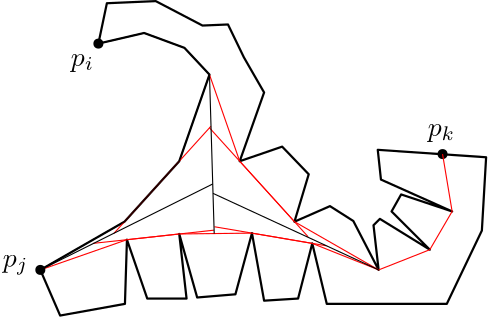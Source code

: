 <?xml version="1.0"?>
<!DOCTYPE ipe SYSTEM "ipe.dtd">
<ipe version="70000" creator="ipe6upgrade">
<info created="D:20081118184236" modified="D:20081118185732"/>
<ipestyle name="ipe6">
<color name="red" value="1 0 0"/>
<color name="green" value="0 1 0"/>
<color name="blue" value="0 0 1"/>
<color name="yellow" value="1 1 0"/>
<color name="gray1" value="0.125"/>
<color name="gray2" value="0.25"/>
<color name="gray3" value="0.375"/>
<color name="gray4" value="0.5"/>
<color name="gray5" value="0.625"/>
<color name="gray6" value="0.75"/>
<color name="gray7" value="0.875"/>
<dashstyle name="dashed" value="[4] 0"/>
<dashstyle name="dotted" value="[1 3] 0"/>
<dashstyle name="dash dotted" value="[4 2 1 2] 0"/>
<dashstyle name="dash dot dotted" value="[4 2 1 2 1 2] 0"/>
<pen name="heavier" value="0.8"/>
<pen name="fat" value="1.2"/>
<pen name="ultrafat" value="2"/>
<textsize name="large" value="\large"/>
<textsize name="Large" value="\Large"/>
<textsize name="LARGE" value="\LARGE"/>
<textsize name="huge" value="\huge"/>
<textsize name="Huge" value="\Huge"/>
<textsize name="small" value="\small"/>
<textsize name="footnote" value="\footnotesize"/>
<textsize name="tiny" value="\tiny"/>
<symbolsize name="small" value="2"/>
<symbolsize name="tiny" value="1.1"/>
<symbolsize name="large" value="5"/>
<arrowsize name="small" value="5"/>
<arrowsize name="tiny" value="3"/>
<arrowsize name="large" value="10"/>
<symbol name="mark/circle(sx)" transformations="translations">
<path fill="sym-stroke">
0.6 0 0 0.6 0 0 e 0.4 0 0 0.4 0 0 e
</path></symbol>
<symbol name="mark/disk(sx)" transformations="translations">
<path fill="sym-stroke">
0.6 0 0 0.6 0 0 e
</path></symbol>
<symbol name="mark/fdisk(sfx)" transformations="translations">
<group><path fill="sym-stroke" fillrule="eofill">
0.6 0 0 0.6 0 0 e 0.4 0 0 0.4 0 0 e
</path><path fill="sym-fill">
0.4 0 0 0.4 0 0 e
</path></group></symbol>
<symbol name="mark/box(sx)" transformations="translations">
<path fill="sym-stroke" fillrule="eofill">
-0.6 -0.6 m 0.6 -0.6 l 0.6 0.6 l -0.6 0.6 l h -0.4 -0.4 m 0.4 -0.4 l 0.4 0.4 l -0.4 0.4 l h</path></symbol>
<symbol name="mark/square(sx)" transformations="translations">
<path fill="sym-stroke">
-0.6 -0.6 m 0.6 -0.6 l 0.6 0.6 l -0.6 0.6 l h</path></symbol>
<symbol name="mark/fsquare(sfx)" transformations="translations">
<group><path fill="sym-stroke" fillrule="eofill">
-0.6 -0.6 m 0.6 -0.6 l 0.6 0.6 l -0.6 0.6 l h-0.4 -0.4 m 0.4 -0.4 l 0.4 0.4 l -0.4 0.4 l h</path><path fill="sym-fill">
-0.4 -0.4 m 0.4 -0.4 l 0.4 0.4 l -0.4 0.4 l h</path></group></symbol>
<symbol name="mark/cross(sx)" transformations="translations">
<group><path fill="sym-stroke">
-0.43 -0.57 m 0.57 0.43 l 0.43 0.57 l -0.57 -0.43 l h</path><path fill="sym-stroke">
-0.43 0.57 m 0.57 -0.43 l 0.43 -0.57 l -0.57 0.43 l h</path>
</group></symbol>
<textstyle name="center" begin="\begin{center}"
end="\end{center}"/>
<textstyle name="itemize" begin="\begin{itemize}"
end="\end{itemize}"/>
<textstyle name="item" begin="\begin{itemize}\item{}"
end="\end{itemize}"/>
</ipestyle>
<page>
<layer name="alpha"/>
<view layers="alpha" active="alpha"/>
<path layer="alpha" stroke="red" pen="normal" matrix="1.80446 0 0 1.80446 -246.124 -352.979">
312.062 432.031 m
292.352 453.8 l
</path>
<path stroke="red" pen="normal" matrix="1.85605 0 0 1.85605 -267.561 -364.016">
296.765 427.913 m
318.475 424.22 l
</path>
<path stroke="red" pen="normal" matrix="2.31198 0 0 2.31198 -342.523 -559.664">
251.757 425.56 m
270.584 427.619 l
</path>
<path stroke="black" pen="heavier">
241.476 496.145 m
257.92 499.97 l
272.452 494.616 l
281.468 484.982 l
270.584 453.8 l
250.874 432.031 l
220.575 414.675 l
227.708 398.246 l
251.036 402.453 l
251.757 425.56 l
259.067 404.365 l
273.216 404.365 l
270.584 427.619 l
277.041 404.747 l
290.808 405.894 l
296.765 427.913 l
301.133 403.6 l
313.37 404.365 l
318.475 424.22 l
323.696 402.453 l
366.909 402.453 l
379.529 428.84 l
381.059 455.227 l
342.052 457.903 l
343.199 447.196 l
368.821 435.723 l
350.465 441.842 l
347.023 435.723 l
360.79 421.956 l
342.817 433.046 l
340.522 430.752 l
342.361 414.675 l
333.256 432.281 l
324.843 437.635 l
312.062 432.031 l
317.195 449.108 l
307.634 459.051 l
292.352 453.8 l
301.133 478.554 l
293.867 491.174 l
288.131 503.029 l
278.953 502.647 l
262.126 511.442 l
244.535 510.677 l
h
</path>
<path stroke="red" pen="normal" matrix="1.76991 0 0 1.76991 -196.924 -336.793">
250.874 432.031 m
270.584 453.8 l
</path>
<path stroke="red" pen="normal" matrix="-1 0 0 1 562.936 -0.000434535">
281.468 484.982 m
270.584 453.8 l
250.874 432.031 l
220.575 414.675 l
</path>
<path stroke="black" pen="normal">
281.468 484.982 m
270.584 453.8 l
250.874 432.031 l
220.575 414.675 l
</path>
<path stroke="red" pen="normal">
220.575 414.675 m
251.757 425.56 l
270.584 427.619 l
296.765 427.913 l
318.475 424.22 l
342.361 414.675 l
</path>
<path stroke="black" pen="normal">
281.468 484.982 m
272.452 494.616 l
257.92 499.97 l
241.476 496.145 l
</path>
<use name="mark/disk(sx)" pos="241.476 496.145" size="normal" stroke="black"/>
<use name="mark/disk(sx)" pos="220.575 414.675" size="normal" stroke="black"/>
<use name="mark/disk(sx)" pos="365.379 456.374" size="normal" stroke="black"/>
<path stroke="red" pen="normal">
342.361 414.675 m
360.79 421.956 l
368.821 435.723 l
365.379 456.374 l
</path>
<text stroke="black" matrix="1 0 0 1 -4.97145 0.764839" pos="236.504 487.35" type="label" transformations="translations" width="8.329" style="normal" valign="baseline" size="normal">$p_i$</text>
<text stroke="black" matrix="1 0 0 1 -2.29452 -4.58903" pos="209.352 420.426" type="label" transformations="translations" width="9.21" style="normal" valign="baseline" size="normal">$p_j$</text>
<text stroke="black" matrix="1 0 0 1 0 -2.29452" pos="360.026 465.169" type="label" transformations="translations" width="9.914" style="normal" valign="baseline" size="normal">$p_k$</text>
<path stroke="black" pen="normal">
282.741 442.224 m
342.361 414.675 l
</path>
<path stroke="black" pen="normal">
220.575 414.675 m
282.64 445.616 l
</path>
<path stroke="black" pen="normal">
281.468 484.982 m
283.171 427.76 l
</path>
</page>
</ipe>

